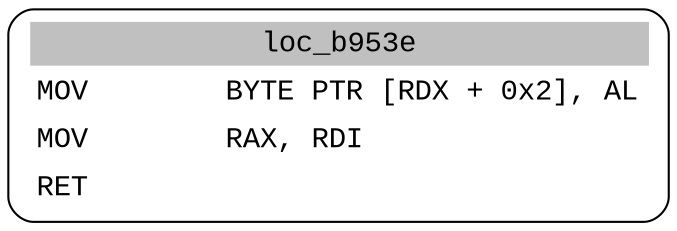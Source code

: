 digraph asm_graph {
1941 [
shape="Mrecord" fontname="Courier New"label =<<table border="0" cellborder="0" cellpadding="3"><tr><td align="center" colspan="2" bgcolor="grey">loc_b953e</td></tr><tr><td align="left">MOV        BYTE PTR [RDX + 0x2], AL</td></tr><tr><td align="left">MOV        RAX, RDI</td></tr><tr><td align="left">RET        </td></tr></table>> ];
}
